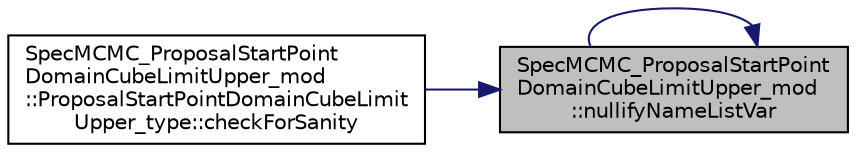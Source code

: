 digraph "SpecMCMC_ProposalStartPointDomainCubeLimitUpper_mod::nullifyNameListVar"
{
 // LATEX_PDF_SIZE
  edge [fontname="Helvetica",fontsize="10",labelfontname="Helvetica",labelfontsize="10"];
  node [fontname="Helvetica",fontsize="10",shape=record];
  rankdir="RL";
  Node1 [label="SpecMCMC_ProposalStartPoint\lDomainCubeLimitUpper_mod\l::nullifyNameListVar",height=0.2,width=0.4,color="black", fillcolor="grey75", style="filled", fontcolor="black",tooltip=" "];
  Node1 -> Node2 [dir="back",color="midnightblue",fontsize="10",style="solid"];
  Node2 [label="SpecMCMC_ProposalStartPoint\lDomainCubeLimitUpper_mod\l::ProposalStartPointDomainCubeLimit\lUpper_type::checkForSanity",height=0.2,width=0.4,color="black", fillcolor="white", style="filled",URL="$structSpecMCMC__ProposalStartPointDomainCubeLimitUpper__mod_1_1ProposalStartPointDomainCubeLimitUpper__type.html#a7bd64426fe8b1b82bd00c6961da4523e",tooltip=" "];
  Node1 -> Node1 [dir="back",color="midnightblue",fontsize="10",style="solid"];
}
